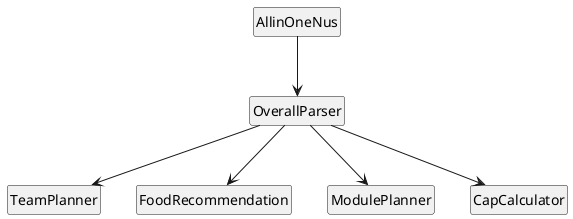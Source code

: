 @startuml

hide members
hide circle

class AllinOneNus
class OverallParser

class TeamPlanner
class FoodRecommendation
class ModulePlanner
class CapCalculator

AllinOneNus--> OverallParser
OverallParser --> TeamPlanner
OverallParser --> CapCalculator
OverallParser --> FoodRecommendation
OverallParser --> ModulePlanner

@enduml
